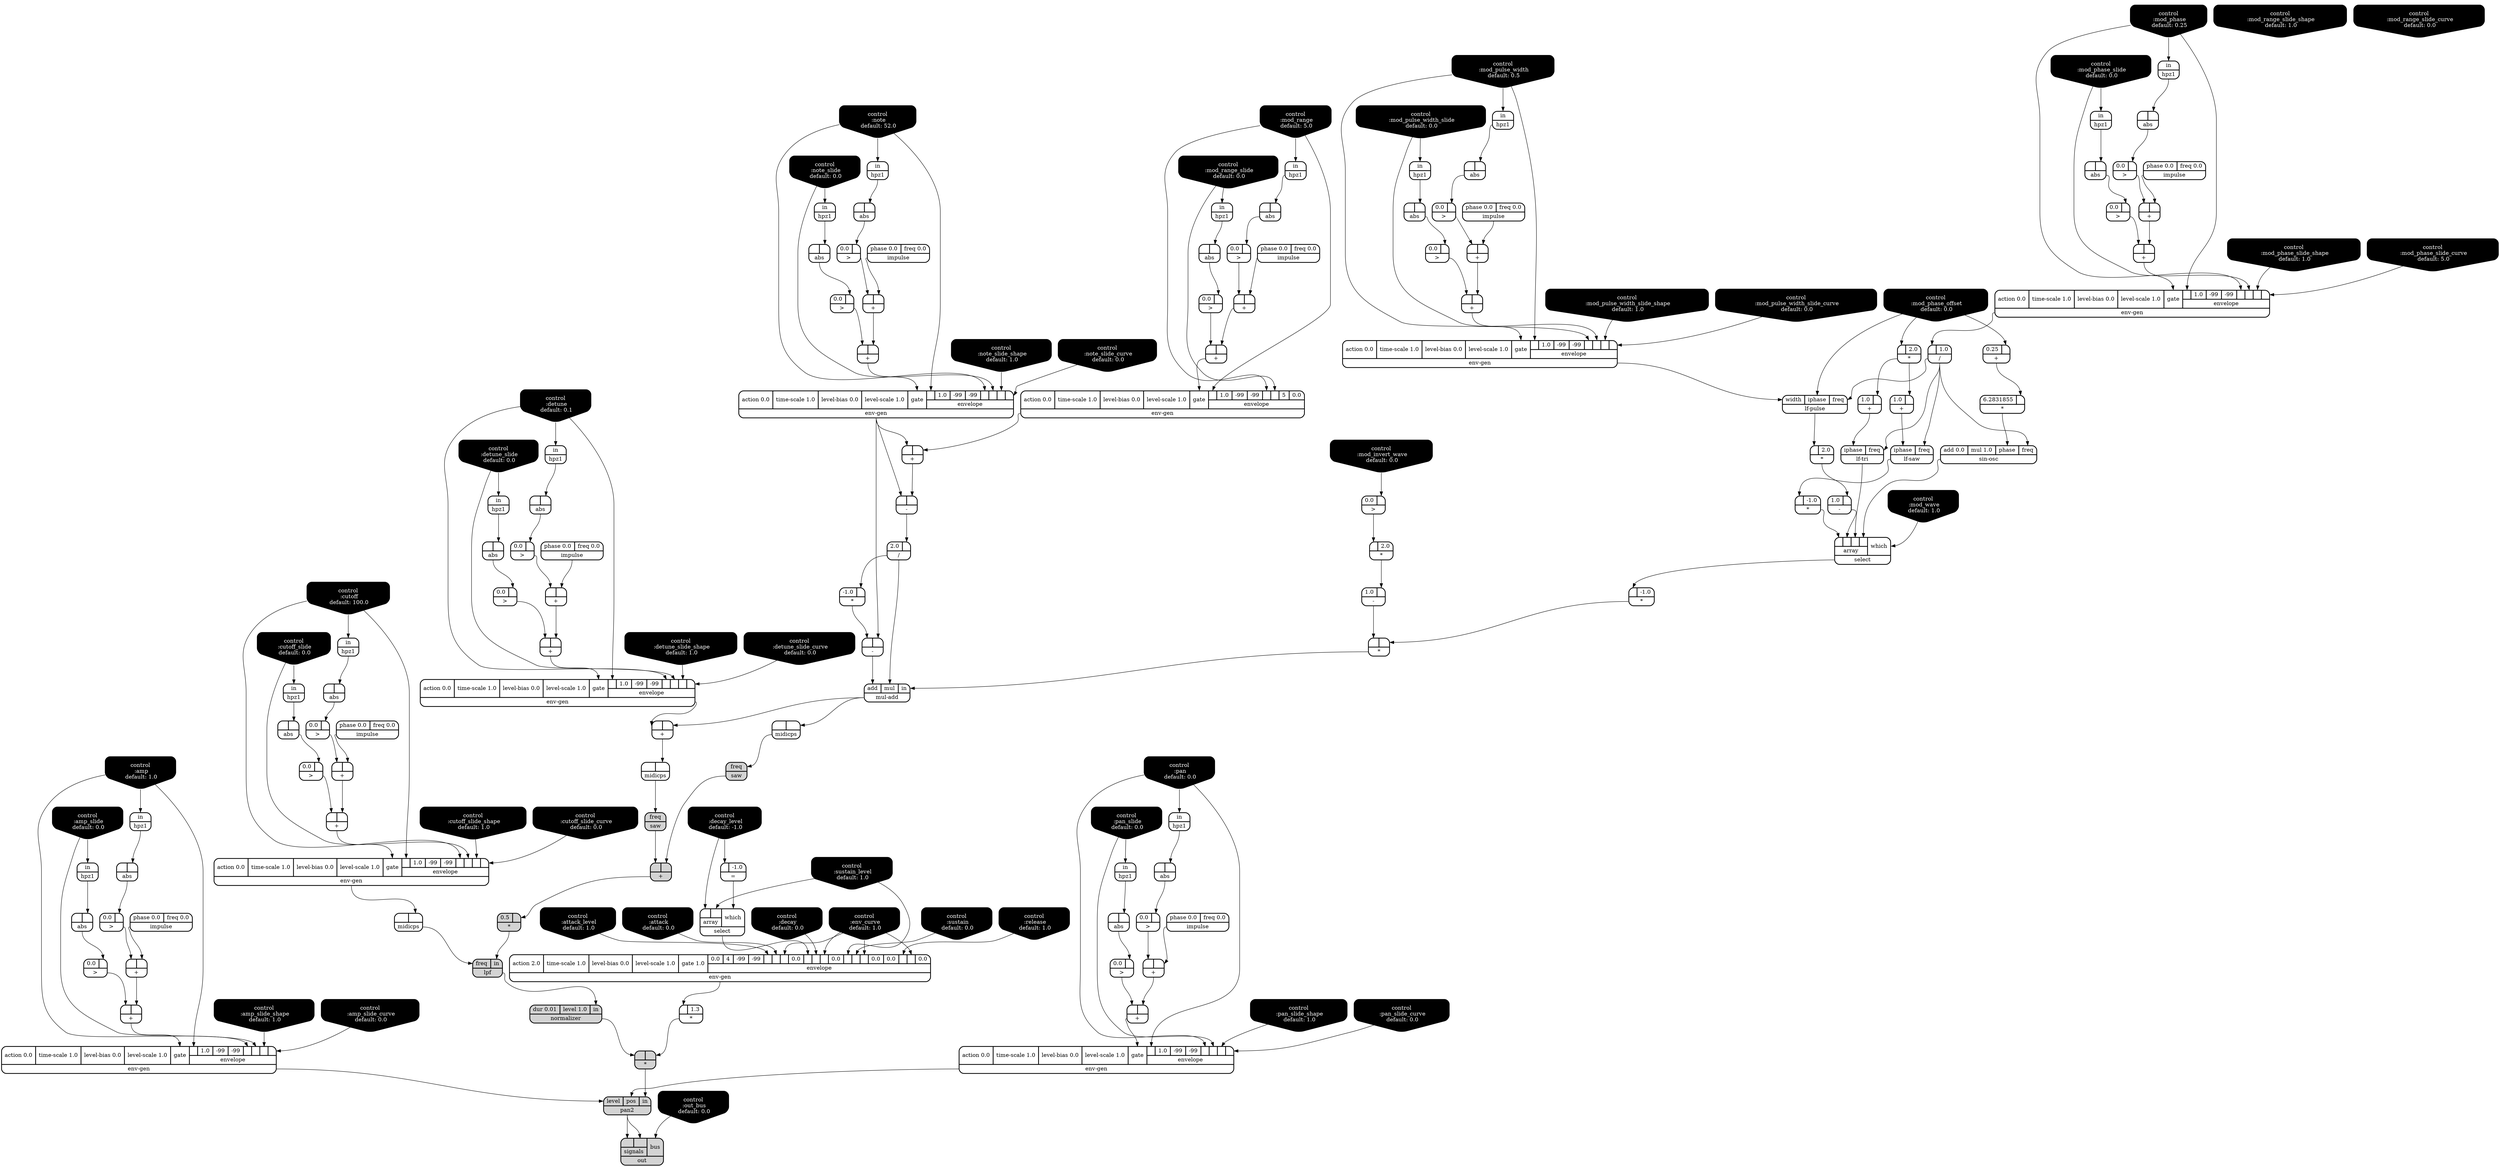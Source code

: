 digraph synthdef {
65 [label = "{{ <b> |<a> 2.0} |<__UG_NAME__>* }" style="bold, rounded" shape=record rankdir=LR];
68 [label = "{{ <b> |<a> -1.0} |<__UG_NAME__>* }" style="bold, rounded" shape=record rankdir=LR];
80 [label = "{{ <b> |<a> 2.0} |<__UG_NAME__>* }" style="bold, rounded" shape=record rankdir=LR];
85 [label = "{{ <b> 6.2831855|<a> } |<__UG_NAME__>* }" style="bold, rounded" shape=record rankdir=LR];
88 [label = "{{ <b> |<a> -1.0} |<__UG_NAME__>* }" style="bold, rounded" shape=record rankdir=LR];
90 [label = "{{ <b> |<a> 2.0} |<__UG_NAME__>* }" style="bold, rounded" shape=record rankdir=LR];
92 [label = "{{ <b> |<a> } |<__UG_NAME__>* }" style="bold, rounded" shape=record rankdir=LR];
116 [label = "{{ <b> -1.0|<a> } |<__UG_NAME__>* }" style="bold, rounded" shape=record rankdir=LR];
136 [label = "{{ <b> 0.5|<a> } |<__UG_NAME__>* }" style="filled, bold, rounded"  shape=record rankdir=LR];
140 [label = "{{ <b> |<a> 1.3} |<__UG_NAME__>* }" style="bold, rounded" shape=record rankdir=LR];
144 [label = "{{ <b> |<a> } |<__UG_NAME__>* }" style="filled, bold, rounded"  shape=record rankdir=LR];
48 [label = "{{ <b> |<a> } |<__UG_NAME__>+ }" style="bold, rounded" shape=record rankdir=LR];
52 [label = "{{ <b> |<a> } |<__UG_NAME__>+ }" style="bold, rounded" shape=record rankdir=LR];
58 [label = "{{ <b> |<a> } |<__UG_NAME__>+ }" style="bold, rounded" shape=record rankdir=LR];
62 [label = "{{ <b> |<a> } |<__UG_NAME__>+ }" style="bold, rounded" shape=record rankdir=LR];
66 [label = "{{ <b> 1.0|<a> } |<__UG_NAME__>+ }" style="bold, rounded" shape=record rankdir=LR];
73 [label = "{{ <b> |<a> } |<__UG_NAME__>+ }" style="bold, rounded" shape=record rankdir=LR];
77 [label = "{{ <b> |<a> } |<__UG_NAME__>+ }" style="bold, rounded" shape=record rankdir=LR];
82 [label = "{{ <b> 1.0|<a> } |<__UG_NAME__>+ }" style="bold, rounded" shape=record rankdir=LR];
84 [label = "{{ <b> 0.25|<a> } |<__UG_NAME__>+ }" style="bold, rounded" shape=record rankdir=LR];
97 [label = "{{ <b> |<a> } |<__UG_NAME__>+ }" style="bold, rounded" shape=record rankdir=LR];
101 [label = "{{ <b> |<a> } |<__UG_NAME__>+ }" style="bold, rounded" shape=record rankdir=LR];
107 [label = "{{ <b> |<a> } |<__UG_NAME__>+ }" style="bold, rounded" shape=record rankdir=LR];
111 [label = "{{ <b> |<a> } |<__UG_NAME__>+ }" style="bold, rounded" shape=record rankdir=LR];
113 [label = "{{ <b> |<a> } |<__UG_NAME__>+ }" style="bold, rounded" shape=record rankdir=LR];
125 [label = "{{ <b> |<a> } |<__UG_NAME__>+ }" style="bold, rounded" shape=record rankdir=LR];
129 [label = "{{ <b> |<a> } |<__UG_NAME__>+ }" style="bold, rounded" shape=record rankdir=LR];
132 [label = "{{ <b> |<a> } |<__UG_NAME__>+ }" style="bold, rounded" shape=record rankdir=LR];
135 [label = "{{ <b> |<a> } |<__UG_NAME__>+ }" style="filled, bold, rounded"  shape=record rankdir=LR];
149 [label = "{{ <b> |<a> } |<__UG_NAME__>+ }" style="bold, rounded" shape=record rankdir=LR];
153 [label = "{{ <b> |<a> } |<__UG_NAME__>+ }" style="bold, rounded" shape=record rankdir=LR];
158 [label = "{{ <b> |<a> } |<__UG_NAME__>+ }" style="bold, rounded" shape=record rankdir=LR];
162 [label = "{{ <b> |<a> } |<__UG_NAME__>+ }" style="bold, rounded" shape=record rankdir=LR];
81 [label = "{{ <b> 1.0|<a> } |<__UG_NAME__>- }" style="bold, rounded" shape=record rankdir=LR];
91 [label = "{{ <b> 1.0|<a> } |<__UG_NAME__>- }" style="bold, rounded" shape=record rankdir=LR];
114 [label = "{{ <b> |<a> } |<__UG_NAME__>- }" style="bold, rounded" shape=record rankdir=LR];
117 [label = "{{ <b> |<a> } |<__UG_NAME__>- }" style="bold, rounded" shape=record rankdir=LR];
64 [label = "{{ <b> |<a> 1.0} |<__UG_NAME__>/ }" style="bold, rounded" shape=record rankdir=LR];
115 [label = "{{ <b> 2.0|<a> } |<__UG_NAME__>/ }" style="bold, rounded" shape=record rankdir=LR];
137 [label = "{{ <b> |<a> -1.0} |<__UG_NAME__>= }" style="bold, rounded" shape=record rankdir=LR];
47 [label = "{{ <b> 0.0|<a> } |<__UG_NAME__>\> }" style="bold, rounded" shape=record rankdir=LR];
51 [label = "{{ <b> 0.0|<a> } |<__UG_NAME__>\> }" style="bold, rounded" shape=record rankdir=LR];
57 [label = "{{ <b> 0.0|<a> } |<__UG_NAME__>\> }" style="bold, rounded" shape=record rankdir=LR];
61 [label = "{{ <b> 0.0|<a> } |<__UG_NAME__>\> }" style="bold, rounded" shape=record rankdir=LR];
72 [label = "{{ <b> 0.0|<a> } |<__UG_NAME__>\> }" style="bold, rounded" shape=record rankdir=LR];
76 [label = "{{ <b> 0.0|<a> } |<__UG_NAME__>\> }" style="bold, rounded" shape=record rankdir=LR];
89 [label = "{{ <b> 0.0|<a> } |<__UG_NAME__>\> }" style="bold, rounded" shape=record rankdir=LR];
96 [label = "{{ <b> 0.0|<a> } |<__UG_NAME__>\> }" style="bold, rounded" shape=record rankdir=LR];
100 [label = "{{ <b> 0.0|<a> } |<__UG_NAME__>\> }" style="bold, rounded" shape=record rankdir=LR];
106 [label = "{{ <b> 0.0|<a> } |<__UG_NAME__>\> }" style="bold, rounded" shape=record rankdir=LR];
110 [label = "{{ <b> 0.0|<a> } |<__UG_NAME__>\> }" style="bold, rounded" shape=record rankdir=LR];
124 [label = "{{ <b> 0.0|<a> } |<__UG_NAME__>\> }" style="bold, rounded" shape=record rankdir=LR];
128 [label = "{{ <b> 0.0|<a> } |<__UG_NAME__>\> }" style="bold, rounded" shape=record rankdir=LR];
148 [label = "{{ <b> 0.0|<a> } |<__UG_NAME__>\> }" style="bold, rounded" shape=record rankdir=LR];
152 [label = "{{ <b> 0.0|<a> } |<__UG_NAME__>\> }" style="bold, rounded" shape=record rankdir=LR];
157 [label = "{{ <b> 0.0|<a> } |<__UG_NAME__>\> }" style="bold, rounded" shape=record rankdir=LR];
161 [label = "{{ <b> 0.0|<a> } |<__UG_NAME__>\> }" style="bold, rounded" shape=record rankdir=LR];
46 [label = "{{ <b> |<a> } |<__UG_NAME__>abs }" style="bold, rounded" shape=record rankdir=LR];
50 [label = "{{ <b> |<a> } |<__UG_NAME__>abs }" style="bold, rounded" shape=record rankdir=LR];
56 [label = "{{ <b> |<a> } |<__UG_NAME__>abs }" style="bold, rounded" shape=record rankdir=LR];
60 [label = "{{ <b> |<a> } |<__UG_NAME__>abs }" style="bold, rounded" shape=record rankdir=LR];
71 [label = "{{ <b> |<a> } |<__UG_NAME__>abs }" style="bold, rounded" shape=record rankdir=LR];
75 [label = "{{ <b> |<a> } |<__UG_NAME__>abs }" style="bold, rounded" shape=record rankdir=LR];
95 [label = "{{ <b> |<a> } |<__UG_NAME__>abs }" style="bold, rounded" shape=record rankdir=LR];
99 [label = "{{ <b> |<a> } |<__UG_NAME__>abs }" style="bold, rounded" shape=record rankdir=LR];
105 [label = "{{ <b> |<a> } |<__UG_NAME__>abs }" style="bold, rounded" shape=record rankdir=LR];
109 [label = "{{ <b> |<a> } |<__UG_NAME__>abs }" style="bold, rounded" shape=record rankdir=LR];
123 [label = "{{ <b> |<a> } |<__UG_NAME__>abs }" style="bold, rounded" shape=record rankdir=LR];
127 [label = "{{ <b> |<a> } |<__UG_NAME__>abs }" style="bold, rounded" shape=record rankdir=LR];
147 [label = "{{ <b> |<a> } |<__UG_NAME__>abs }" style="bold, rounded" shape=record rankdir=LR];
151 [label = "{{ <b> |<a> } |<__UG_NAME__>abs }" style="bold, rounded" shape=record rankdir=LR];
156 [label = "{{ <b> |<a> } |<__UG_NAME__>abs }" style="bold, rounded" shape=record rankdir=LR];
160 [label = "{{ <b> |<a> } |<__UG_NAME__>abs }" style="bold, rounded" shape=record rankdir=LR];
0 [label = "control
 :note
 default: 52.0" shape=invhouse style="rounded, filled, bold" fillcolor=black fontcolor=white ]; 
1 [label = "control
 :note_slide
 default: 0.0" shape=invhouse style="rounded, filled, bold" fillcolor=black fontcolor=white ]; 
2 [label = "control
 :note_slide_shape
 default: 1.0" shape=invhouse style="rounded, filled, bold" fillcolor=black fontcolor=white ]; 
3 [label = "control
 :note_slide_curve
 default: 0.0" shape=invhouse style="rounded, filled, bold" fillcolor=black fontcolor=white ]; 
4 [label = "control
 :amp
 default: 1.0" shape=invhouse style="rounded, filled, bold" fillcolor=black fontcolor=white ]; 
5 [label = "control
 :amp_slide
 default: 0.0" shape=invhouse style="rounded, filled, bold" fillcolor=black fontcolor=white ]; 
6 [label = "control
 :amp_slide_shape
 default: 1.0" shape=invhouse style="rounded, filled, bold" fillcolor=black fontcolor=white ]; 
7 [label = "control
 :amp_slide_curve
 default: 0.0" shape=invhouse style="rounded, filled, bold" fillcolor=black fontcolor=white ]; 
8 [label = "control
 :pan
 default: 0.0" shape=invhouse style="rounded, filled, bold" fillcolor=black fontcolor=white ]; 
9 [label = "control
 :pan_slide
 default: 0.0" shape=invhouse style="rounded, filled, bold" fillcolor=black fontcolor=white ]; 
10 [label = "control
 :pan_slide_shape
 default: 1.0" shape=invhouse style="rounded, filled, bold" fillcolor=black fontcolor=white ]; 
11 [label = "control
 :pan_slide_curve
 default: 0.0" shape=invhouse style="rounded, filled, bold" fillcolor=black fontcolor=white ]; 
12 [label = "control
 :attack
 default: 0.0" shape=invhouse style="rounded, filled, bold" fillcolor=black fontcolor=white ]; 
13 [label = "control
 :decay
 default: 0.0" shape=invhouse style="rounded, filled, bold" fillcolor=black fontcolor=white ]; 
14 [label = "control
 :sustain
 default: 0.0" shape=invhouse style="rounded, filled, bold" fillcolor=black fontcolor=white ]; 
15 [label = "control
 :release
 default: 1.0" shape=invhouse style="rounded, filled, bold" fillcolor=black fontcolor=white ]; 
16 [label = "control
 :attack_level
 default: 1.0" shape=invhouse style="rounded, filled, bold" fillcolor=black fontcolor=white ]; 
17 [label = "control
 :decay_level
 default: -1.0" shape=invhouse style="rounded, filled, bold" fillcolor=black fontcolor=white ]; 
18 [label = "control
 :sustain_level
 default: 1.0" shape=invhouse style="rounded, filled, bold" fillcolor=black fontcolor=white ]; 
19 [label = "control
 :env_curve
 default: 1.0" shape=invhouse style="rounded, filled, bold" fillcolor=black fontcolor=white ]; 
20 [label = "control
 :cutoff
 default: 100.0" shape=invhouse style="rounded, filled, bold" fillcolor=black fontcolor=white ]; 
21 [label = "control
 :cutoff_slide
 default: 0.0" shape=invhouse style="rounded, filled, bold" fillcolor=black fontcolor=white ]; 
22 [label = "control
 :cutoff_slide_shape
 default: 1.0" shape=invhouse style="rounded, filled, bold" fillcolor=black fontcolor=white ]; 
23 [label = "control
 :cutoff_slide_curve
 default: 0.0" shape=invhouse style="rounded, filled, bold" fillcolor=black fontcolor=white ]; 
24 [label = "control
 :mod_phase
 default: 0.25" shape=invhouse style="rounded, filled, bold" fillcolor=black fontcolor=white ]; 
25 [label = "control
 :mod_phase_slide
 default: 0.0" shape=invhouse style="rounded, filled, bold" fillcolor=black fontcolor=white ]; 
26 [label = "control
 :mod_phase_slide_shape
 default: 1.0" shape=invhouse style="rounded, filled, bold" fillcolor=black fontcolor=white ]; 
27 [label = "control
 :mod_phase_slide_curve
 default: 5.0" shape=invhouse style="rounded, filled, bold" fillcolor=black fontcolor=white ]; 
28 [label = "control
 :mod_range
 default: 5.0" shape=invhouse style="rounded, filled, bold" fillcolor=black fontcolor=white ]; 
29 [label = "control
 :mod_range_slide
 default: 0.0" shape=invhouse style="rounded, filled, bold" fillcolor=black fontcolor=white ]; 
30 [label = "control
 :mod_range_slide_shape
 default: 1.0" shape=invhouse style="rounded, filled, bold" fillcolor=black fontcolor=white ]; 
31 [label = "control
 :mod_range_slide_curve
 default: 0.0" shape=invhouse style="rounded, filled, bold" fillcolor=black fontcolor=white ]; 
32 [label = "control
 :mod_pulse_width
 default: 0.5" shape=invhouse style="rounded, filled, bold" fillcolor=black fontcolor=white ]; 
33 [label = "control
 :mod_pulse_width_slide
 default: 0.0" shape=invhouse style="rounded, filled, bold" fillcolor=black fontcolor=white ]; 
34 [label = "control
 :mod_pulse_width_slide_shape
 default: 1.0" shape=invhouse style="rounded, filled, bold" fillcolor=black fontcolor=white ]; 
35 [label = "control
 :mod_pulse_width_slide_curve
 default: 0.0" shape=invhouse style="rounded, filled, bold" fillcolor=black fontcolor=white ]; 
36 [label = "control
 :mod_phase_offset
 default: 0.0" shape=invhouse style="rounded, filled, bold" fillcolor=black fontcolor=white ]; 
37 [label = "control
 :mod_wave
 default: 1.0" shape=invhouse style="rounded, filled, bold" fillcolor=black fontcolor=white ]; 
38 [label = "control
 :mod_invert_wave
 default: 0.0" shape=invhouse style="rounded, filled, bold" fillcolor=black fontcolor=white ]; 
39 [label = "control
 :detune
 default: 0.1" shape=invhouse style="rounded, filled, bold" fillcolor=black fontcolor=white ]; 
40 [label = "control
 :detune_slide
 default: 0.0" shape=invhouse style="rounded, filled, bold" fillcolor=black fontcolor=white ]; 
41 [label = "control
 :detune_slide_shape
 default: 1.0" shape=invhouse style="rounded, filled, bold" fillcolor=black fontcolor=white ]; 
42 [label = "control
 :detune_slide_curve
 default: 0.0" shape=invhouse style="rounded, filled, bold" fillcolor=black fontcolor=white ]; 
43 [label = "control
 :out_bus
 default: 0.0" shape=invhouse style="rounded, filled, bold" fillcolor=black fontcolor=white ]; 
53 [label = "{{ <action> action 0.0|<time____scale> time-scale 1.0|<level____bias> level-bias 0.0|<level____scale> level-scale 1.0|<gate> gate|{{<envelope___control___0>|1.0|-99|-99|<envelope___control___4>|<envelope___control___5>|<envelope___control___6>|<envelope___control___7>}|envelope}} |<__UG_NAME__>env-gen }" style="bold, rounded" shape=record rankdir=LR];
63 [label = "{{ <action> action 0.0|<time____scale> time-scale 1.0|<level____bias> level-bias 0.0|<level____scale> level-scale 1.0|<gate> gate|{{<envelope___control___0>|1.0|-99|-99|<envelope___control___4>|<envelope___control___5>|<envelope___control___6>|<envelope___control___7>}|envelope}} |<__UG_NAME__>env-gen }" style="bold, rounded" shape=record rankdir=LR];
78 [label = "{{ <action> action 0.0|<time____scale> time-scale 1.0|<level____bias> level-bias 0.0|<level____scale> level-scale 1.0|<gate> gate|{{<envelope___control___0>|1.0|-99|-99|<envelope___control___4>|<envelope___control___5>|<envelope___control___6>|<envelope___control___7>}|envelope}} |<__UG_NAME__>env-gen }" style="bold, rounded" shape=record rankdir=LR];
102 [label = "{{ <action> action 0.0|<time____scale> time-scale 1.0|<level____bias> level-bias 0.0|<level____scale> level-scale 1.0|<gate> gate|{{<envelope___control___0>|1.0|-99|-99|<envelope___control___4>|<envelope___control___5>|5|0.0}|envelope}} |<__UG_NAME__>env-gen }" style="bold, rounded" shape=record rankdir=LR];
112 [label = "{{ <action> action 0.0|<time____scale> time-scale 1.0|<level____bias> level-bias 0.0|<level____scale> level-scale 1.0|<gate> gate|{{<envelope___control___0>|1.0|-99|-99|<envelope___control___4>|<envelope___control___5>|<envelope___control___6>|<envelope___control___7>}|envelope}} |<__UG_NAME__>env-gen }" style="bold, rounded" shape=record rankdir=LR];
131 [label = "{{ <action> action 0.0|<time____scale> time-scale 1.0|<level____bias> level-bias 0.0|<level____scale> level-scale 1.0|<gate> gate|{{<envelope___control___0>|1.0|-99|-99|<envelope___control___4>|<envelope___control___5>|<envelope___control___6>|<envelope___control___7>}|envelope}} |<__UG_NAME__>env-gen }" style="bold, rounded" shape=record rankdir=LR];
139 [label = "{{ <action> action 2.0|<time____scale> time-scale 1.0|<level____bias> level-bias 0.0|<level____scale> level-scale 1.0|<gate> gate 1.0|{{0.0|4|-99|-99|<envelope___control___4>|<envelope___control___5>|<envelope___control___6>|0.0|<envelope___select___8>|<envelope___control___9>|<envelope___control___10>|0.0|<envelope___control___12>|<envelope___control___13>|<envelope___control___14>|0.0|0.0|<envelope___control___17>|<envelope___control___18>|0.0}|envelope}} |<__UG_NAME__>env-gen }" style="bold, rounded" shape=record rankdir=LR];
154 [label = "{{ <action> action 0.0|<time____scale> time-scale 1.0|<level____bias> level-bias 0.0|<level____scale> level-scale 1.0|<gate> gate|{{<envelope___control___0>|1.0|-99|-99|<envelope___control___4>|<envelope___control___5>|<envelope___control___6>|<envelope___control___7>}|envelope}} |<__UG_NAME__>env-gen }" style="bold, rounded" shape=record rankdir=LR];
163 [label = "{{ <action> action 0.0|<time____scale> time-scale 1.0|<level____bias> level-bias 0.0|<level____scale> level-scale 1.0|<gate> gate|{{<envelope___control___0>|1.0|-99|-99|<envelope___control___4>|<envelope___control___5>|<envelope___control___6>|<envelope___control___7>}|envelope}} |<__UG_NAME__>env-gen }" style="bold, rounded" shape=record rankdir=LR];
45 [label = "{{ <in> in} |<__UG_NAME__>hpz1 }" style="bold, rounded" shape=record rankdir=LR];
49 [label = "{{ <in> in} |<__UG_NAME__>hpz1 }" style="bold, rounded" shape=record rankdir=LR];
55 [label = "{{ <in> in} |<__UG_NAME__>hpz1 }" style="bold, rounded" shape=record rankdir=LR];
59 [label = "{{ <in> in} |<__UG_NAME__>hpz1 }" style="bold, rounded" shape=record rankdir=LR];
70 [label = "{{ <in> in} |<__UG_NAME__>hpz1 }" style="bold, rounded" shape=record rankdir=LR];
74 [label = "{{ <in> in} |<__UG_NAME__>hpz1 }" style="bold, rounded" shape=record rankdir=LR];
94 [label = "{{ <in> in} |<__UG_NAME__>hpz1 }" style="bold, rounded" shape=record rankdir=LR];
98 [label = "{{ <in> in} |<__UG_NAME__>hpz1 }" style="bold, rounded" shape=record rankdir=LR];
104 [label = "{{ <in> in} |<__UG_NAME__>hpz1 }" style="bold, rounded" shape=record rankdir=LR];
108 [label = "{{ <in> in} |<__UG_NAME__>hpz1 }" style="bold, rounded" shape=record rankdir=LR];
122 [label = "{{ <in> in} |<__UG_NAME__>hpz1 }" style="bold, rounded" shape=record rankdir=LR];
126 [label = "{{ <in> in} |<__UG_NAME__>hpz1 }" style="bold, rounded" shape=record rankdir=LR];
130 [label = "{{ <in> in} |<__UG_NAME__>hpz1 }" style="bold, rounded" shape=record rankdir=LR];
146 [label = "{{ <in> in} |<__UG_NAME__>hpz1 }" style="bold, rounded" shape=record rankdir=LR];
150 [label = "{{ <in> in} |<__UG_NAME__>hpz1 }" style="bold, rounded" shape=record rankdir=LR];
159 [label = "{{ <in> in} |<__UG_NAME__>hpz1 }" style="bold, rounded" shape=record rankdir=LR];
44 [label = "{{ <phase> phase 0.0|<freq> freq 0.0} |<__UG_NAME__>impulse }" style="bold, rounded" shape=record rankdir=LR];
54 [label = "{{ <phase> phase 0.0|<freq> freq 0.0} |<__UG_NAME__>impulse }" style="bold, rounded" shape=record rankdir=LR];
69 [label = "{{ <phase> phase 0.0|<freq> freq 0.0} |<__UG_NAME__>impulse }" style="bold, rounded" shape=record rankdir=LR];
93 [label = "{{ <phase> phase 0.0|<freq> freq 0.0} |<__UG_NAME__>impulse }" style="bold, rounded" shape=record rankdir=LR];
103 [label = "{{ <phase> phase 0.0|<freq> freq 0.0} |<__UG_NAME__>impulse }" style="bold, rounded" shape=record rankdir=LR];
121 [label = "{{ <phase> phase 0.0|<freq> freq 0.0} |<__UG_NAME__>impulse }" style="bold, rounded" shape=record rankdir=LR];
145 [label = "{{ <phase> phase 0.0|<freq> freq 0.0} |<__UG_NAME__>impulse }" style="bold, rounded" shape=record rankdir=LR];
155 [label = "{{ <phase> phase 0.0|<freq> freq 0.0} |<__UG_NAME__>impulse }" style="bold, rounded" shape=record rankdir=LR];
79 [label = "{{ <width> width|<iphase> iphase|<freq> freq} |<__UG_NAME__>lf-pulse }" style="bold, rounded" shape=record rankdir=LR];
67 [label = "{{ <iphase> iphase|<freq> freq} |<__UG_NAME__>lf-saw }" style="bold, rounded" shape=record rankdir=LR];
83 [label = "{{ <iphase> iphase|<freq> freq} |<__UG_NAME__>lf-tri }" style="bold, rounded" shape=record rankdir=LR];
142 [label = "{{ <freq> freq|<in> in} |<__UG_NAME__>lpf }" style="filled, bold, rounded"  shape=record rankdir=LR];
119 [label = "{{ <b> |<a> } |<__UG_NAME__>midicps }" style="bold, rounded" shape=record rankdir=LR];
133 [label = "{{ <b> |<a> } |<__UG_NAME__>midicps }" style="bold, rounded" shape=record rankdir=LR];
141 [label = "{{ <b> |<a> } |<__UG_NAME__>midicps }" style="bold, rounded" shape=record rankdir=LR];
118 [label = "{{ <add> add|<mul> mul|<in> in} |<__UG_NAME__>mul-add }" style="bold, rounded" shape=record rankdir=LR];
143 [label = "{{ <dur> dur 0.01|<level> level 1.0|<in> in} |<__UG_NAME__>normalizer }" style="filled, bold, rounded"  shape=record rankdir=LR];
165 [label = "{{ {{<signals___pan2___0>|<signals___pan2___1>}|signals}|<bus> bus} |<__UG_NAME__>out }" style="filled, bold, rounded"  shape=record rankdir=LR];
164 [label = "{{ <level> level|<pos> pos|<in> in} |<__UG_NAME__>pan2 }" style="filled, bold, rounded"  shape=record rankdir=LR];
120 [label = "{{ <freq> freq} |<__UG_NAME__>saw }" style="filled, bold, rounded"  shape=record rankdir=LR];
134 [label = "{{ <freq> freq} |<__UG_NAME__>saw }" style="filled, bold, rounded"  shape=record rankdir=LR];
87 [label = "{{ {{<array___binary____op____u____gen___0>|<array___binary____op____u____gen___1>|<array___lf____tri___2>|<array___sin____osc___3>}|array}|<which> which} |<__UG_NAME__>select }" style="bold, rounded" shape=record rankdir=LR];
138 [label = "{{ {{<array___control___0>|<array___control___1>}|array}|<which> which} |<__UG_NAME__>select }" style="bold, rounded" shape=record rankdir=LR];
86 [label = "{{ <add> add 0.0|<mul> mul 1.0|<phase> phase|<freq> freq} |<__UG_NAME__>sin-osc }" style="bold, rounded" shape=record rankdir=LR];

36:__UG_NAME__ -> 65:b ;
67:__UG_NAME__ -> 68:b ;
79:__UG_NAME__ -> 80:b ;
84:__UG_NAME__ -> 85:a ;
87:__UG_NAME__ -> 88:b ;
89:__UG_NAME__ -> 90:b ;
88:__UG_NAME__ -> 92:a ;
91:__UG_NAME__ -> 92:b ;
115:__UG_NAME__ -> 116:a ;
135:__UG_NAME__ -> 136:a ;
139:__UG_NAME__ -> 140:b ;
140:__UG_NAME__ -> 144:a ;
143:__UG_NAME__ -> 144:b ;
44:__UG_NAME__ -> 48:a ;
47:__UG_NAME__ -> 48:b ;
48:__UG_NAME__ -> 52:a ;
51:__UG_NAME__ -> 52:b ;
54:__UG_NAME__ -> 58:a ;
57:__UG_NAME__ -> 58:b ;
58:__UG_NAME__ -> 62:a ;
61:__UG_NAME__ -> 62:b ;
65:__UG_NAME__ -> 66:a ;
69:__UG_NAME__ -> 73:a ;
72:__UG_NAME__ -> 73:b ;
73:__UG_NAME__ -> 77:a ;
76:__UG_NAME__ -> 77:b ;
65:__UG_NAME__ -> 82:a ;
36:__UG_NAME__ -> 84:a ;
93:__UG_NAME__ -> 97:a ;
96:__UG_NAME__ -> 97:b ;
97:__UG_NAME__ -> 101:a ;
100:__UG_NAME__ -> 101:b ;
103:__UG_NAME__ -> 107:a ;
106:__UG_NAME__ -> 107:b ;
107:__UG_NAME__ -> 111:a ;
110:__UG_NAME__ -> 111:b ;
102:__UG_NAME__ -> 113:a ;
112:__UG_NAME__ -> 113:b ;
121:__UG_NAME__ -> 125:a ;
124:__UG_NAME__ -> 125:b ;
125:__UG_NAME__ -> 129:a ;
128:__UG_NAME__ -> 129:b ;
118:__UG_NAME__ -> 132:a ;
131:__UG_NAME__ -> 132:b ;
120:__UG_NAME__ -> 135:a ;
134:__UG_NAME__ -> 135:b ;
145:__UG_NAME__ -> 149:a ;
148:__UG_NAME__ -> 149:b ;
149:__UG_NAME__ -> 153:a ;
152:__UG_NAME__ -> 153:b ;
155:__UG_NAME__ -> 158:a ;
157:__UG_NAME__ -> 158:b ;
158:__UG_NAME__ -> 162:a ;
161:__UG_NAME__ -> 162:b ;
80:__UG_NAME__ -> 81:a ;
90:__UG_NAME__ -> 91:a ;
113:__UG_NAME__ -> 114:a ;
112:__UG_NAME__ -> 114:b ;
112:__UG_NAME__ -> 117:a ;
116:__UG_NAME__ -> 117:b ;
63:__UG_NAME__ -> 64:b ;
114:__UG_NAME__ -> 115:a ;
17:__UG_NAME__ -> 137:b ;
46:__UG_NAME__ -> 47:a ;
50:__UG_NAME__ -> 51:a ;
56:__UG_NAME__ -> 57:a ;
60:__UG_NAME__ -> 61:a ;
71:__UG_NAME__ -> 72:a ;
75:__UG_NAME__ -> 76:a ;
38:__UG_NAME__ -> 89:a ;
95:__UG_NAME__ -> 96:a ;
99:__UG_NAME__ -> 100:a ;
105:__UG_NAME__ -> 106:a ;
109:__UG_NAME__ -> 110:a ;
123:__UG_NAME__ -> 124:a ;
127:__UG_NAME__ -> 128:a ;
147:__UG_NAME__ -> 148:a ;
151:__UG_NAME__ -> 152:a ;
156:__UG_NAME__ -> 157:a ;
160:__UG_NAME__ -> 161:a ;
45:__UG_NAME__ -> 46:a ;
49:__UG_NAME__ -> 50:a ;
55:__UG_NAME__ -> 56:a ;
59:__UG_NAME__ -> 60:a ;
70:__UG_NAME__ -> 71:a ;
74:__UG_NAME__ -> 75:a ;
94:__UG_NAME__ -> 95:a ;
98:__UG_NAME__ -> 99:a ;
104:__UG_NAME__ -> 105:a ;
108:__UG_NAME__ -> 109:a ;
122:__UG_NAME__ -> 123:a ;
126:__UG_NAME__ -> 127:a ;
146:__UG_NAME__ -> 147:a ;
150:__UG_NAME__ -> 151:a ;
130:__UG_NAME__ -> 156:a ;
159:__UG_NAME__ -> 160:a ;
20:__UG_NAME__ -> 53:envelope___control___0 ;
20:__UG_NAME__ -> 53:envelope___control___4 ;
21:__UG_NAME__ -> 53:envelope___control___5 ;
22:__UG_NAME__ -> 53:envelope___control___6 ;
23:__UG_NAME__ -> 53:envelope___control___7 ;
52:__UG_NAME__ -> 53:gate ;
24:__UG_NAME__ -> 63:envelope___control___0 ;
24:__UG_NAME__ -> 63:envelope___control___4 ;
25:__UG_NAME__ -> 63:envelope___control___5 ;
26:__UG_NAME__ -> 63:envelope___control___6 ;
27:__UG_NAME__ -> 63:envelope___control___7 ;
62:__UG_NAME__ -> 63:gate ;
32:__UG_NAME__ -> 78:envelope___control___0 ;
32:__UG_NAME__ -> 78:envelope___control___4 ;
33:__UG_NAME__ -> 78:envelope___control___5 ;
34:__UG_NAME__ -> 78:envelope___control___6 ;
35:__UG_NAME__ -> 78:envelope___control___7 ;
77:__UG_NAME__ -> 78:gate ;
28:__UG_NAME__ -> 102:envelope___control___0 ;
28:__UG_NAME__ -> 102:envelope___control___4 ;
29:__UG_NAME__ -> 102:envelope___control___5 ;
101:__UG_NAME__ -> 102:gate ;
0:__UG_NAME__ -> 112:envelope___control___0 ;
0:__UG_NAME__ -> 112:envelope___control___4 ;
1:__UG_NAME__ -> 112:envelope___control___5 ;
2:__UG_NAME__ -> 112:envelope___control___6 ;
3:__UG_NAME__ -> 112:envelope___control___7 ;
111:__UG_NAME__ -> 112:gate ;
39:__UG_NAME__ -> 131:envelope___control___0 ;
39:__UG_NAME__ -> 131:envelope___control___4 ;
40:__UG_NAME__ -> 131:envelope___control___5 ;
41:__UG_NAME__ -> 131:envelope___control___6 ;
42:__UG_NAME__ -> 131:envelope___control___7 ;
129:__UG_NAME__ -> 131:gate ;
16:__UG_NAME__ -> 139:envelope___control___4 ;
12:__UG_NAME__ -> 139:envelope___control___5 ;
19:__UG_NAME__ -> 139:envelope___control___6 ;
138:__UG_NAME__ -> 139:envelope___select___8 ;
13:__UG_NAME__ -> 139:envelope___control___9 ;
19:__UG_NAME__ -> 139:envelope___control___10 ;
18:__UG_NAME__ -> 139:envelope___control___12 ;
14:__UG_NAME__ -> 139:envelope___control___13 ;
19:__UG_NAME__ -> 139:envelope___control___14 ;
15:__UG_NAME__ -> 139:envelope___control___17 ;
19:__UG_NAME__ -> 139:envelope___control___18 ;
8:__UG_NAME__ -> 154:envelope___control___0 ;
8:__UG_NAME__ -> 154:envelope___control___4 ;
9:__UG_NAME__ -> 154:envelope___control___5 ;
10:__UG_NAME__ -> 154:envelope___control___6 ;
11:__UG_NAME__ -> 154:envelope___control___7 ;
153:__UG_NAME__ -> 154:gate ;
4:__UG_NAME__ -> 163:envelope___control___0 ;
4:__UG_NAME__ -> 163:envelope___control___4 ;
5:__UG_NAME__ -> 163:envelope___control___5 ;
6:__UG_NAME__ -> 163:envelope___control___6 ;
7:__UG_NAME__ -> 163:envelope___control___7 ;
162:__UG_NAME__ -> 163:gate ;
20:__UG_NAME__ -> 45:in ;
21:__UG_NAME__ -> 49:in ;
24:__UG_NAME__ -> 55:in ;
25:__UG_NAME__ -> 59:in ;
32:__UG_NAME__ -> 70:in ;
33:__UG_NAME__ -> 74:in ;
28:__UG_NAME__ -> 94:in ;
29:__UG_NAME__ -> 98:in ;
0:__UG_NAME__ -> 104:in ;
1:__UG_NAME__ -> 108:in ;
39:__UG_NAME__ -> 122:in ;
40:__UG_NAME__ -> 126:in ;
4:__UG_NAME__ -> 130:in ;
8:__UG_NAME__ -> 146:in ;
9:__UG_NAME__ -> 150:in ;
5:__UG_NAME__ -> 159:in ;
64:__UG_NAME__ -> 79:freq ;
36:__UG_NAME__ -> 79:iphase ;
78:__UG_NAME__ -> 79:width ;
64:__UG_NAME__ -> 67:freq ;
66:__UG_NAME__ -> 67:iphase ;
64:__UG_NAME__ -> 83:freq ;
82:__UG_NAME__ -> 83:iphase ;
136:__UG_NAME__ -> 142:in ;
141:__UG_NAME__ -> 142:freq ;
118:__UG_NAME__ -> 119:a ;
132:__UG_NAME__ -> 133:a ;
53:__UG_NAME__ -> 141:a ;
92:__UG_NAME__ -> 118:in ;
115:__UG_NAME__ -> 118:mul ;
117:__UG_NAME__ -> 118:add ;
142:__UG_NAME__ -> 143:in ;
43:__UG_NAME__ -> 165:bus ;
164:__UG_NAME__ -> 165:signals___pan2___0 ;
164:__UG_NAME__ -> 165:signals___pan2___1 ;
144:__UG_NAME__ -> 164:in ;
154:__UG_NAME__ -> 164:pos ;
163:__UG_NAME__ -> 164:level ;
119:__UG_NAME__ -> 120:freq ;
133:__UG_NAME__ -> 134:freq ;
37:__UG_NAME__ -> 87:which ;
68:__UG_NAME__ -> 87:array___binary____op____u____gen___0 ;
81:__UG_NAME__ -> 87:array___binary____op____u____gen___1 ;
83:__UG_NAME__ -> 87:array___lf____tri___2 ;
86:__UG_NAME__ -> 87:array___sin____osc___3 ;
137:__UG_NAME__ -> 138:which ;
17:__UG_NAME__ -> 138:array___control___0 ;
18:__UG_NAME__ -> 138:array___control___1 ;
64:__UG_NAME__ -> 86:freq ;
85:__UG_NAME__ -> 86:phase ;

}